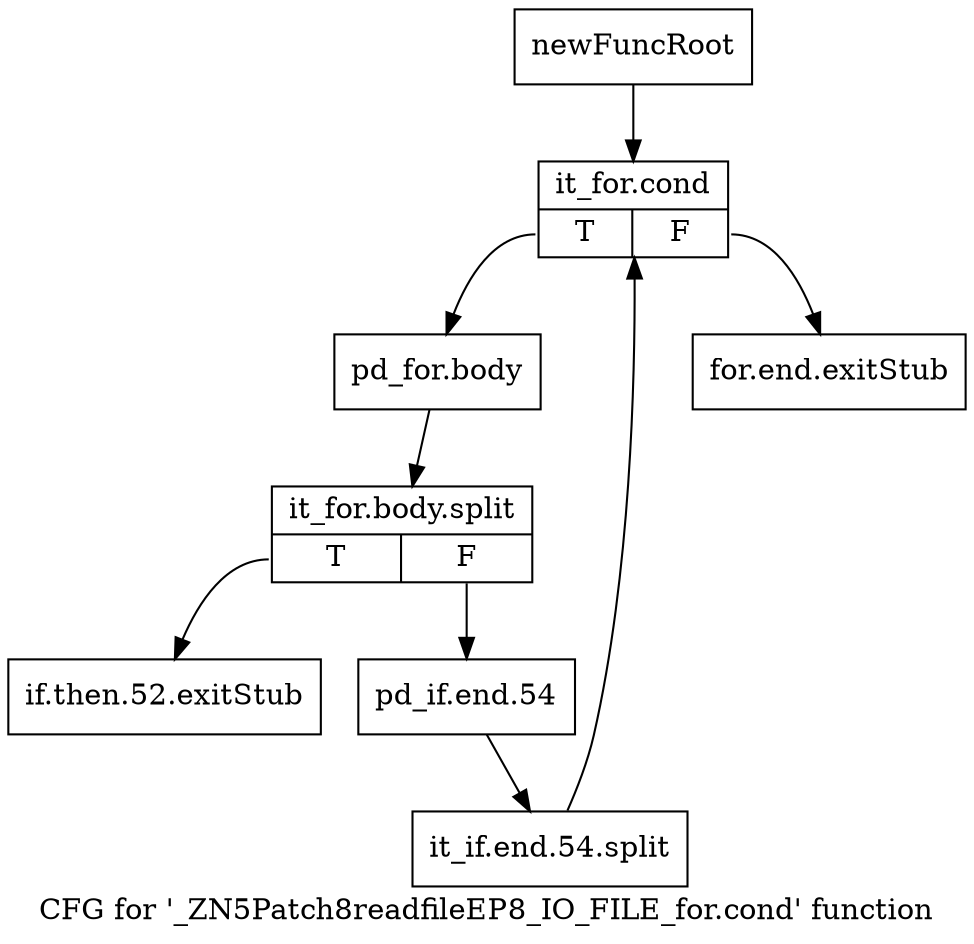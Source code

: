 digraph "CFG for '_ZN5Patch8readfileEP8_IO_FILE_for.cond' function" {
	label="CFG for '_ZN5Patch8readfileEP8_IO_FILE_for.cond' function";

	Node0x25ef0a0 [shape=record,label="{newFuncRoot}"];
	Node0x25ef0a0 -> Node0x25ef190;
	Node0x25ef0f0 [shape=record,label="{for.end.exitStub}"];
	Node0x25ef140 [shape=record,label="{if.then.52.exitStub}"];
	Node0x25ef190 [shape=record,label="{it_for.cond|{<s0>T|<s1>F}}"];
	Node0x25ef190:s0 -> Node0x25ef1e0;
	Node0x25ef190:s1 -> Node0x25ef0f0;
	Node0x25ef1e0 [shape=record,label="{pd_for.body}"];
	Node0x25ef1e0 -> Node0x2925550;
	Node0x2925550 [shape=record,label="{it_for.body.split|{<s0>T|<s1>F}}"];
	Node0x2925550:s0 -> Node0x25ef140;
	Node0x2925550:s1 -> Node0x25ef230;
	Node0x25ef230 [shape=record,label="{pd_if.end.54}"];
	Node0x25ef230 -> Node0x291c4a0;
	Node0x291c4a0 [shape=record,label="{it_if.end.54.split}"];
	Node0x291c4a0 -> Node0x25ef190;
}
